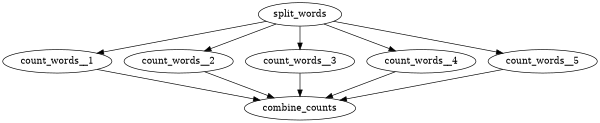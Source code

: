 digraph G {
    size ="4,4";
    split_words -> {count_words__1;count_words__2;count_words__3;count_words__4;count_words__5};
    {count_words__1;count_words__2;count_words__3;count_words__4;count_words__5} -> combine_counts;
}
